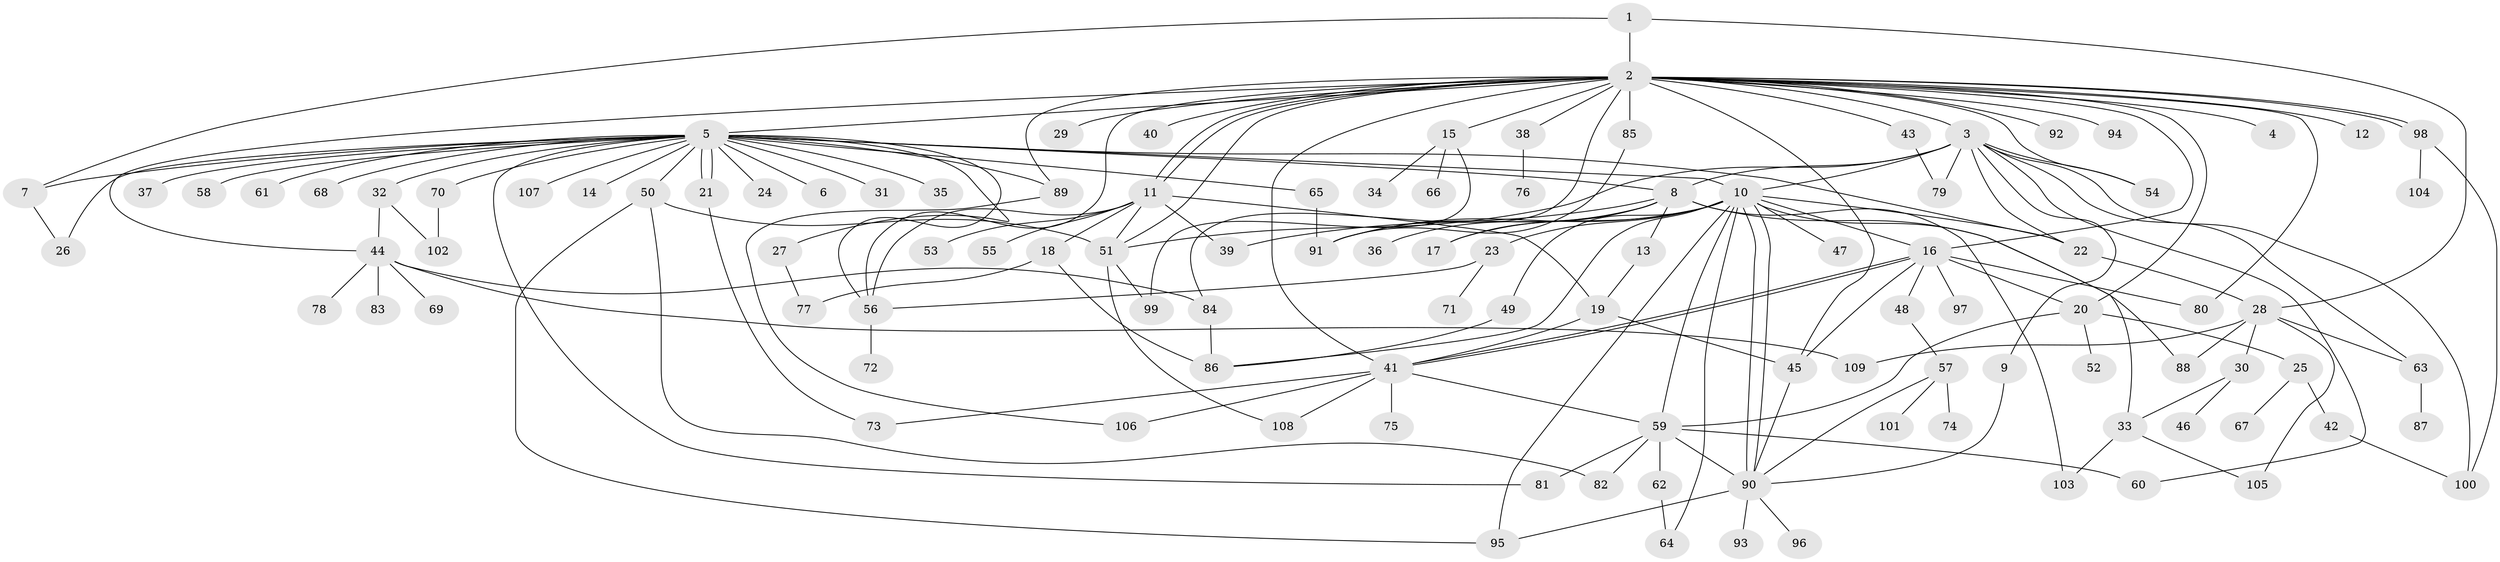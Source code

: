 // Generated by graph-tools (version 1.1) at 2025/47/03/09/25 04:47:25]
// undirected, 109 vertices, 173 edges
graph export_dot {
graph [start="1"]
  node [color=gray90,style=filled];
  1;
  2;
  3;
  4;
  5;
  6;
  7;
  8;
  9;
  10;
  11;
  12;
  13;
  14;
  15;
  16;
  17;
  18;
  19;
  20;
  21;
  22;
  23;
  24;
  25;
  26;
  27;
  28;
  29;
  30;
  31;
  32;
  33;
  34;
  35;
  36;
  37;
  38;
  39;
  40;
  41;
  42;
  43;
  44;
  45;
  46;
  47;
  48;
  49;
  50;
  51;
  52;
  53;
  54;
  55;
  56;
  57;
  58;
  59;
  60;
  61;
  62;
  63;
  64;
  65;
  66;
  67;
  68;
  69;
  70;
  71;
  72;
  73;
  74;
  75;
  76;
  77;
  78;
  79;
  80;
  81;
  82;
  83;
  84;
  85;
  86;
  87;
  88;
  89;
  90;
  91;
  92;
  93;
  94;
  95;
  96;
  97;
  98;
  99;
  100;
  101;
  102;
  103;
  104;
  105;
  106;
  107;
  108;
  109;
  1 -- 2;
  1 -- 7;
  1 -- 28;
  2 -- 3;
  2 -- 4;
  2 -- 5;
  2 -- 11;
  2 -- 11;
  2 -- 12;
  2 -- 15;
  2 -- 16;
  2 -- 20;
  2 -- 29;
  2 -- 38;
  2 -- 40;
  2 -- 41;
  2 -- 43;
  2 -- 44;
  2 -- 45;
  2 -- 51;
  2 -- 54;
  2 -- 56;
  2 -- 80;
  2 -- 84;
  2 -- 85;
  2 -- 89;
  2 -- 92;
  2 -- 94;
  2 -- 98;
  2 -- 98;
  3 -- 8;
  3 -- 9;
  3 -- 10;
  3 -- 22;
  3 -- 51;
  3 -- 54;
  3 -- 60;
  3 -- 63;
  3 -- 79;
  3 -- 100;
  5 -- 6;
  5 -- 7;
  5 -- 8;
  5 -- 10;
  5 -- 14;
  5 -- 21;
  5 -- 21;
  5 -- 22;
  5 -- 24;
  5 -- 26;
  5 -- 27;
  5 -- 31;
  5 -- 32;
  5 -- 35;
  5 -- 37;
  5 -- 50;
  5 -- 56;
  5 -- 58;
  5 -- 61;
  5 -- 65;
  5 -- 68;
  5 -- 70;
  5 -- 81;
  5 -- 89;
  5 -- 107;
  7 -- 26;
  8 -- 13;
  8 -- 17;
  8 -- 36;
  8 -- 39;
  8 -- 88;
  8 -- 91;
  8 -- 103;
  9 -- 90;
  10 -- 16;
  10 -- 17;
  10 -- 22;
  10 -- 23;
  10 -- 33;
  10 -- 47;
  10 -- 49;
  10 -- 59;
  10 -- 64;
  10 -- 86;
  10 -- 90;
  10 -- 90;
  10 -- 91;
  10 -- 95;
  11 -- 18;
  11 -- 19;
  11 -- 39;
  11 -- 51;
  11 -- 53;
  11 -- 55;
  11 -- 56;
  13 -- 19;
  15 -- 34;
  15 -- 66;
  15 -- 99;
  16 -- 20;
  16 -- 41;
  16 -- 41;
  16 -- 45;
  16 -- 48;
  16 -- 80;
  16 -- 97;
  18 -- 77;
  18 -- 86;
  19 -- 41;
  19 -- 45;
  20 -- 25;
  20 -- 52;
  20 -- 59;
  21 -- 73;
  22 -- 28;
  23 -- 56;
  23 -- 71;
  25 -- 42;
  25 -- 67;
  27 -- 77;
  28 -- 30;
  28 -- 63;
  28 -- 88;
  28 -- 105;
  28 -- 109;
  30 -- 33;
  30 -- 46;
  32 -- 44;
  32 -- 102;
  33 -- 103;
  33 -- 105;
  38 -- 76;
  41 -- 59;
  41 -- 73;
  41 -- 75;
  41 -- 106;
  41 -- 108;
  42 -- 100;
  43 -- 79;
  44 -- 69;
  44 -- 78;
  44 -- 83;
  44 -- 84;
  44 -- 109;
  45 -- 90;
  48 -- 57;
  49 -- 86;
  50 -- 51;
  50 -- 82;
  50 -- 95;
  51 -- 99;
  51 -- 108;
  56 -- 72;
  57 -- 74;
  57 -- 90;
  57 -- 101;
  59 -- 60;
  59 -- 62;
  59 -- 81;
  59 -- 82;
  59 -- 90;
  62 -- 64;
  63 -- 87;
  65 -- 91;
  70 -- 102;
  84 -- 86;
  85 -- 91;
  89 -- 106;
  90 -- 93;
  90 -- 95;
  90 -- 96;
  98 -- 100;
  98 -- 104;
}
